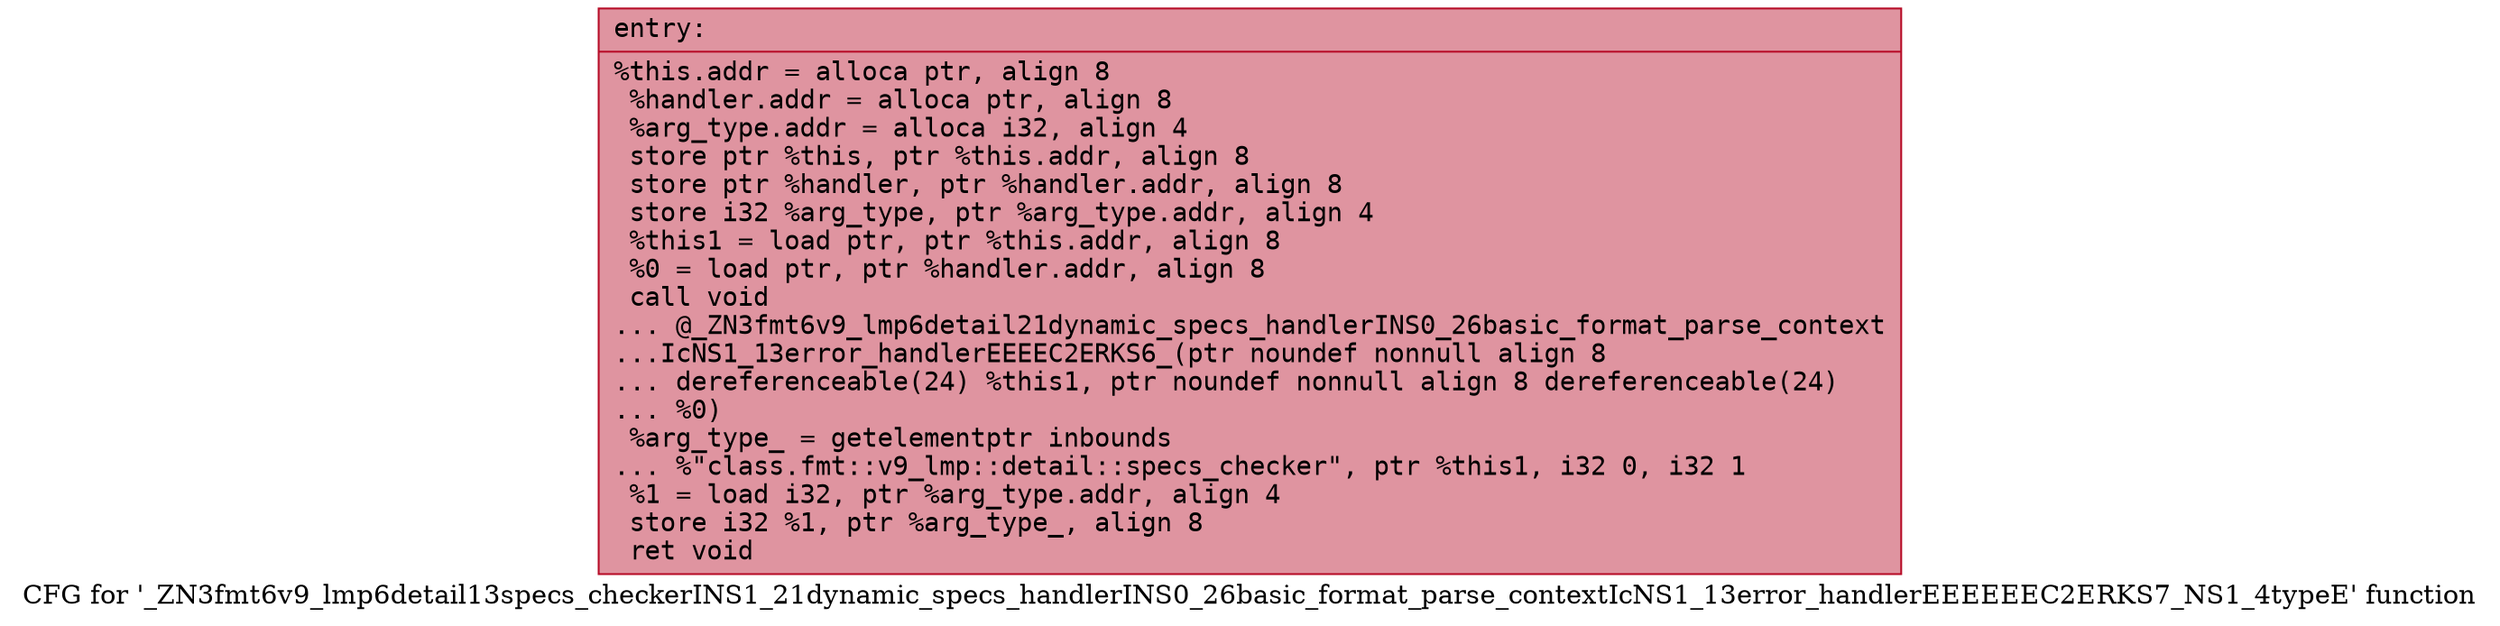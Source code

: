 digraph "CFG for '_ZN3fmt6v9_lmp6detail13specs_checkerINS1_21dynamic_specs_handlerINS0_26basic_format_parse_contextIcNS1_13error_handlerEEEEEEC2ERKS7_NS1_4typeE' function" {
	label="CFG for '_ZN3fmt6v9_lmp6detail13specs_checkerINS1_21dynamic_specs_handlerINS0_26basic_format_parse_contextIcNS1_13error_handlerEEEEEEC2ERKS7_NS1_4typeE' function";

	Node0x556bfea85ec0 [shape=record,color="#b70d28ff", style=filled, fillcolor="#b70d2870" fontname="Courier",label="{entry:\l|  %this.addr = alloca ptr, align 8\l  %handler.addr = alloca ptr, align 8\l  %arg_type.addr = alloca i32, align 4\l  store ptr %this, ptr %this.addr, align 8\l  store ptr %handler, ptr %handler.addr, align 8\l  store i32 %arg_type, ptr %arg_type.addr, align 4\l  %this1 = load ptr, ptr %this.addr, align 8\l  %0 = load ptr, ptr %handler.addr, align 8\l  call void\l... @_ZN3fmt6v9_lmp6detail21dynamic_specs_handlerINS0_26basic_format_parse_context\l...IcNS1_13error_handlerEEEEC2ERKS6_(ptr noundef nonnull align 8\l... dereferenceable(24) %this1, ptr noundef nonnull align 8 dereferenceable(24)\l... %0)\l  %arg_type_ = getelementptr inbounds\l... %\"class.fmt::v9_lmp::detail::specs_checker\", ptr %this1, i32 0, i32 1\l  %1 = load i32, ptr %arg_type.addr, align 4\l  store i32 %1, ptr %arg_type_, align 8\l  ret void\l}"];
}
